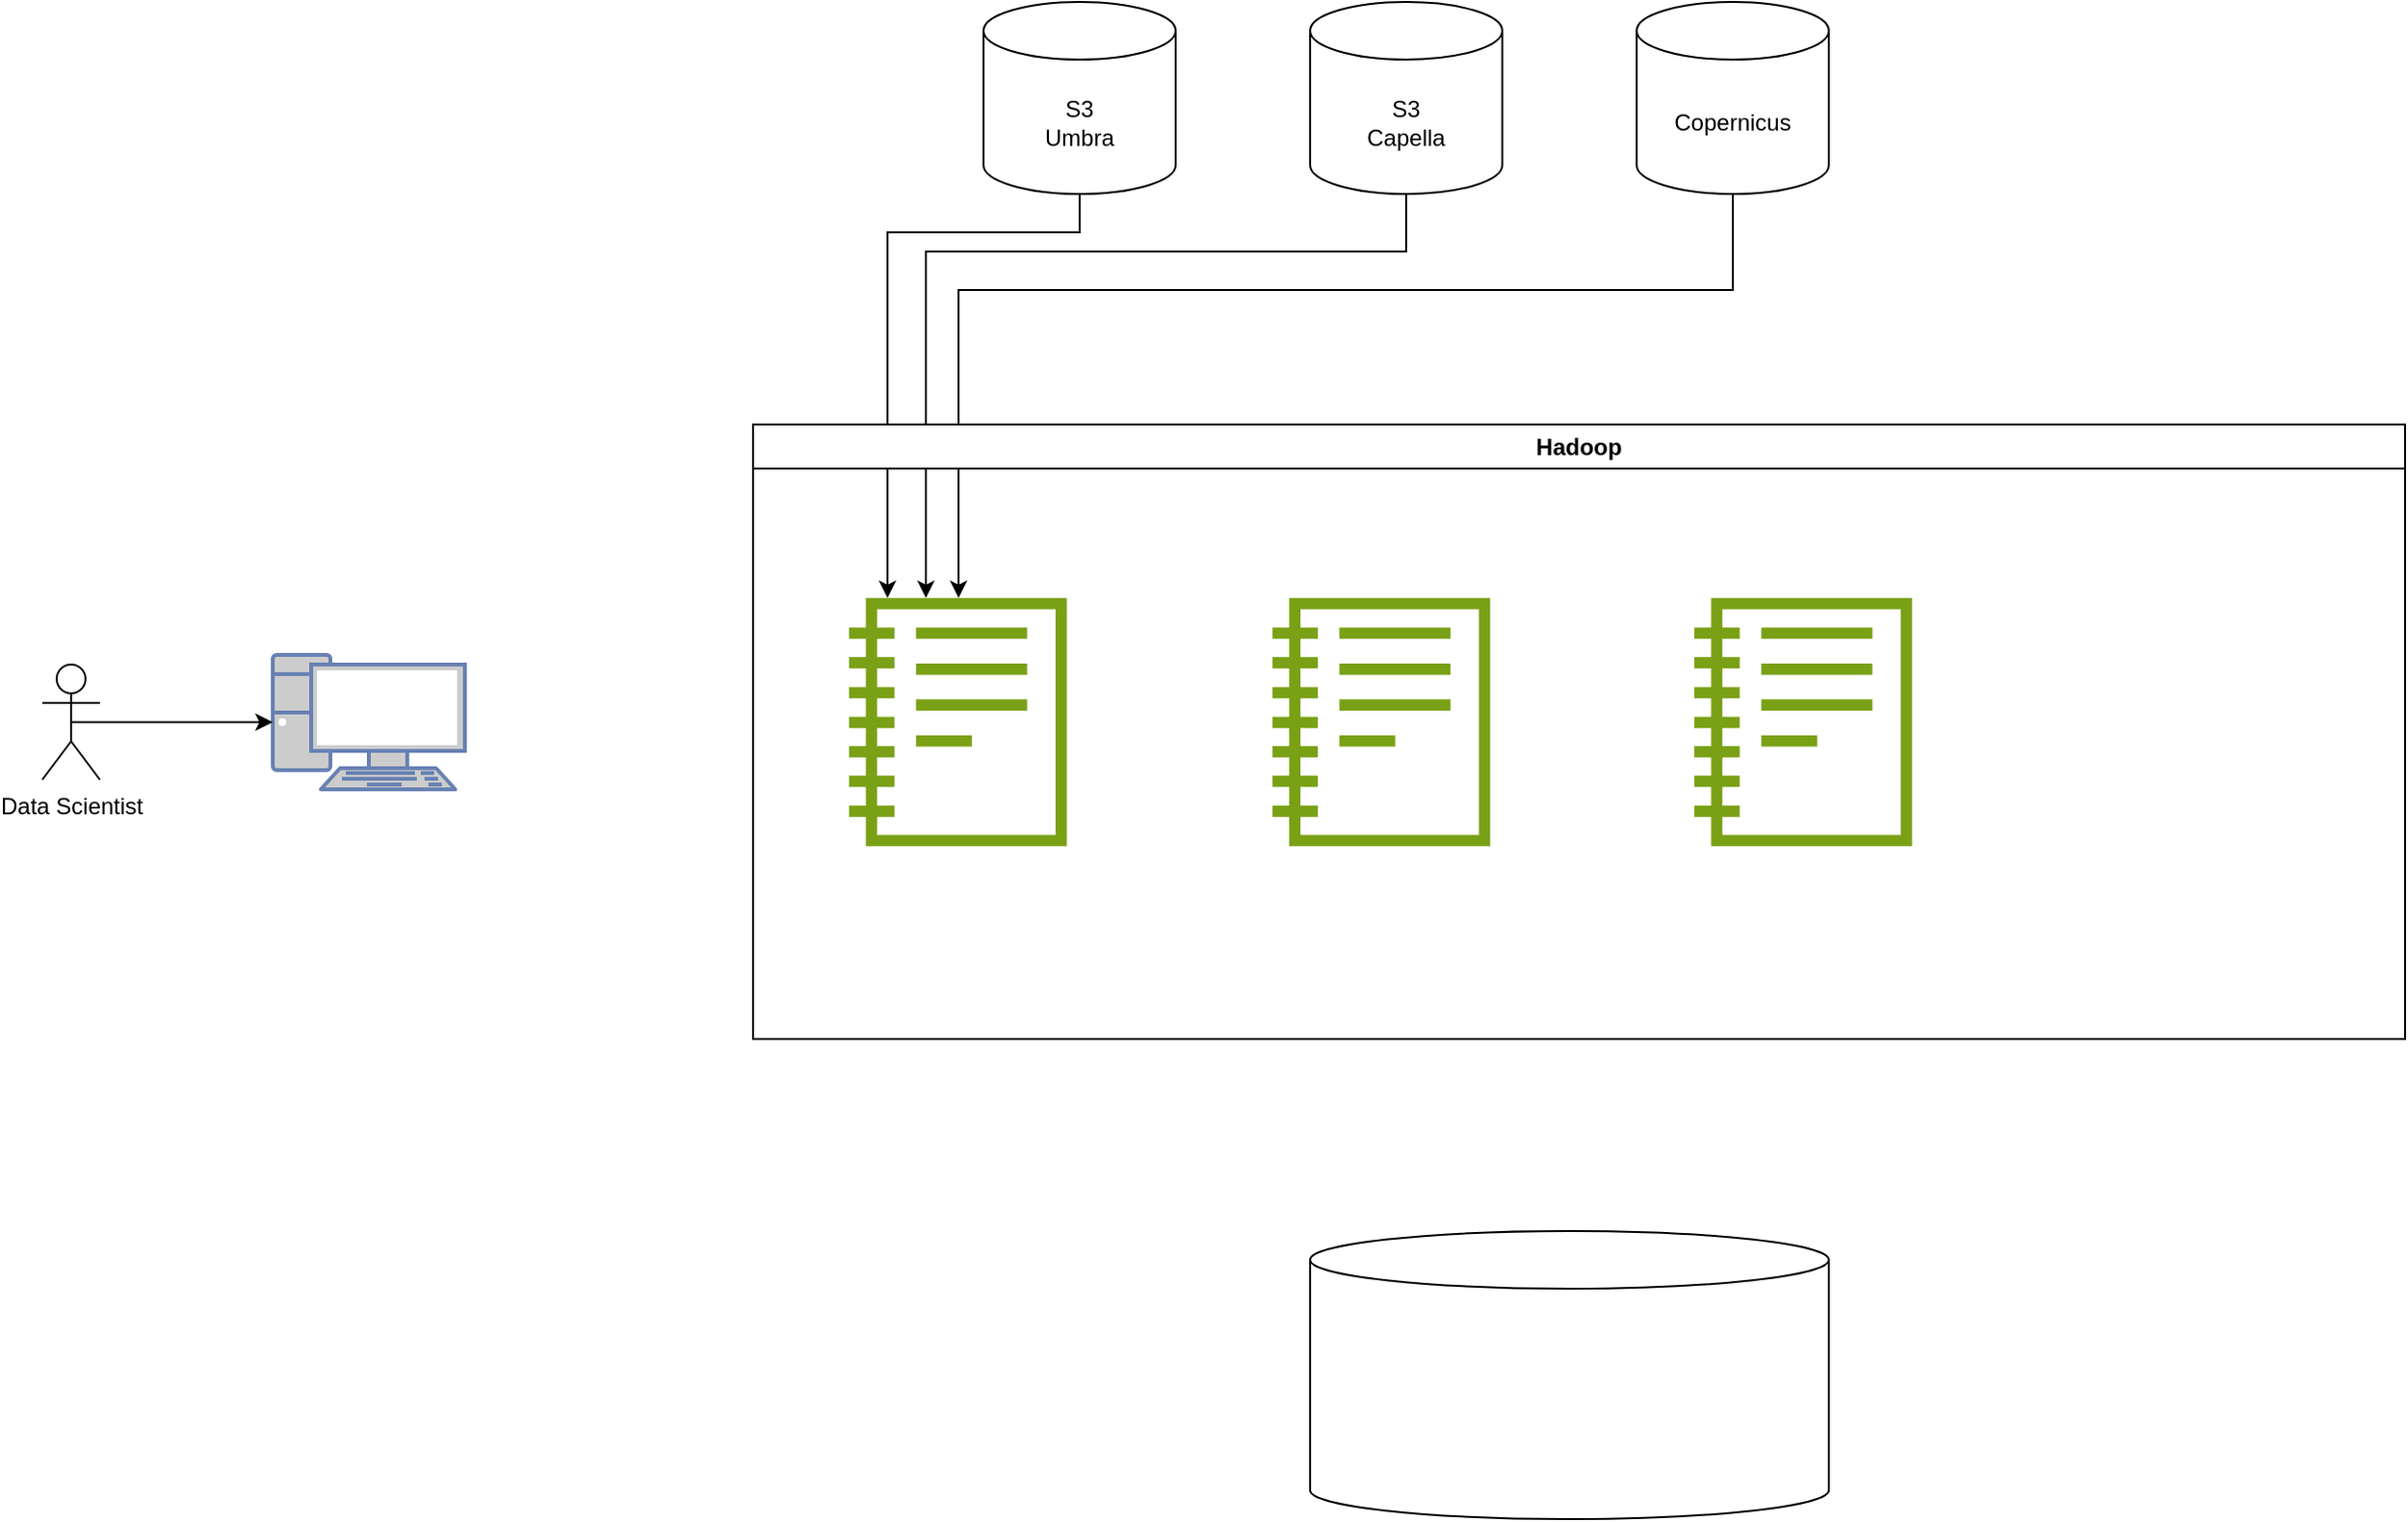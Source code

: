 <mxfile version="22.0.2" type="device">
  <diagram name="Página-1" id="qZyJa4rvhvixBrbJdjUm">
    <mxGraphModel dx="1553" dy="1040" grid="1" gridSize="10" guides="1" tooltips="1" connect="1" arrows="1" fold="1" page="1" pageScale="1" pageWidth="3300" pageHeight="2339" math="0" shadow="0">
      <root>
        <mxCell id="0" />
        <mxCell id="1" parent="0" />
        <mxCell id="N-R3ZWtZ8l9Xppb5PnGK-1" value="Data Scientist" style="shape=umlActor;verticalLabelPosition=bottom;verticalAlign=top;html=1;outlineConnect=0;" vertex="1" parent="1">
          <mxGeometry x="170" y="805" width="30" height="60" as="geometry" />
        </mxCell>
        <mxCell id="N-R3ZWtZ8l9Xppb5PnGK-4" value="" style="fontColor=#0066CC;verticalAlign=top;verticalLabelPosition=bottom;labelPosition=center;align=center;html=1;outlineConnect=0;fillColor=#CCCCCC;strokeColor=#6881B3;gradientColor=none;gradientDirection=north;strokeWidth=2;shape=mxgraph.networks.pc;" vertex="1" parent="1">
          <mxGeometry x="290" y="800" width="100" height="70" as="geometry" />
        </mxCell>
        <mxCell id="N-R3ZWtZ8l9Xppb5PnGK-5" style="edgeStyle=orthogonalEdgeStyle;rounded=0;orthogonalLoop=1;jettySize=auto;html=1;exitX=0.5;exitY=0.5;exitDx=0;exitDy=0;exitPerimeter=0;entryX=0;entryY=0.5;entryDx=0;entryDy=0;entryPerimeter=0;" edge="1" parent="1" source="N-R3ZWtZ8l9Xppb5PnGK-1" target="N-R3ZWtZ8l9Xppb5PnGK-4">
          <mxGeometry relative="1" as="geometry" />
        </mxCell>
        <mxCell id="N-R3ZWtZ8l9Xppb5PnGK-33" style="edgeStyle=orthogonalEdgeStyle;rounded=0;orthogonalLoop=1;jettySize=auto;html=1;" edge="1" parent="1" source="N-R3ZWtZ8l9Xppb5PnGK-6" target="N-R3ZWtZ8l9Xppb5PnGK-11">
          <mxGeometry relative="1" as="geometry">
            <Array as="points">
              <mxPoint x="710" y="580" />
              <mxPoint x="610" y="580" />
            </Array>
          </mxGeometry>
        </mxCell>
        <mxCell id="N-R3ZWtZ8l9Xppb5PnGK-6" value="S3&lt;br&gt;Umbra" style="shape=cylinder3;whiteSpace=wrap;html=1;boundedLbl=1;backgroundOutline=1;size=15;" vertex="1" parent="1">
          <mxGeometry x="660" y="460" width="100" height="100" as="geometry" />
        </mxCell>
        <mxCell id="N-R3ZWtZ8l9Xppb5PnGK-34" style="edgeStyle=orthogonalEdgeStyle;rounded=0;orthogonalLoop=1;jettySize=auto;html=1;" edge="1" parent="1" source="N-R3ZWtZ8l9Xppb5PnGK-7" target="N-R3ZWtZ8l9Xppb5PnGK-11">
          <mxGeometry relative="1" as="geometry">
            <Array as="points">
              <mxPoint x="880" y="590" />
              <mxPoint x="630" y="590" />
            </Array>
          </mxGeometry>
        </mxCell>
        <mxCell id="N-R3ZWtZ8l9Xppb5PnGK-7" value="S3&lt;br&gt;Capella" style="shape=cylinder3;whiteSpace=wrap;html=1;boundedLbl=1;backgroundOutline=1;size=15;" vertex="1" parent="1">
          <mxGeometry x="830" y="460" width="100" height="100" as="geometry" />
        </mxCell>
        <mxCell id="N-R3ZWtZ8l9Xppb5PnGK-35" style="edgeStyle=orthogonalEdgeStyle;rounded=0;orthogonalLoop=1;jettySize=auto;html=1;" edge="1" parent="1" source="N-R3ZWtZ8l9Xppb5PnGK-8" target="N-R3ZWtZ8l9Xppb5PnGK-11">
          <mxGeometry relative="1" as="geometry">
            <Array as="points">
              <mxPoint x="1050" y="610" />
              <mxPoint x="647" y="610" />
            </Array>
          </mxGeometry>
        </mxCell>
        <mxCell id="N-R3ZWtZ8l9Xppb5PnGK-8" value="Copernicus" style="shape=cylinder3;whiteSpace=wrap;html=1;boundedLbl=1;backgroundOutline=1;size=15;" vertex="1" parent="1">
          <mxGeometry x="1000" y="460" width="100" height="100" as="geometry" />
        </mxCell>
        <mxCell id="N-R3ZWtZ8l9Xppb5PnGK-9" value="Hadoop" style="swimlane;whiteSpace=wrap;html=1;" vertex="1" parent="1">
          <mxGeometry x="540" y="680" width="860" height="320" as="geometry" />
        </mxCell>
        <mxCell id="N-R3ZWtZ8l9Xppb5PnGK-16" value="" style="group" vertex="1" connectable="0" parent="N-R3ZWtZ8l9Xppb5PnGK-9">
          <mxGeometry x="50" y="60" width="159.24" height="160" as="geometry" />
        </mxCell>
        <mxCell id="N-R3ZWtZ8l9Xppb5PnGK-11" value="&lt;font color=&quot;#ffffff&quot;&gt;Jupyter Notebook 1&lt;/font&gt;" style="sketch=0;outlineConnect=0;fontColor=#232F3E;gradientColor=none;fillColor=#7AA116;strokeColor=none;dashed=0;verticalLabelPosition=bottom;verticalAlign=top;align=center;html=1;fontSize=12;fontStyle=0;aspect=fixed;pointerEvents=1;shape=mxgraph.aws4.notebook;" vertex="1" parent="N-R3ZWtZ8l9Xppb5PnGK-16">
          <mxGeometry y="30" width="113.34" height="130" as="geometry" />
        </mxCell>
        <mxCell id="N-R3ZWtZ8l9Xppb5PnGK-15" value="" style="shape=image;verticalLabelPosition=bottom;labelBackgroundColor=default;verticalAlign=top;aspect=fixed;imageAspect=0;image=https://upload.wikimedia.org/wikipedia/commons/thumb/3/38/Jupyter_logo.svg/883px-Jupyter_logo.svg.png;" vertex="1" parent="N-R3ZWtZ8l9Xppb5PnGK-16">
          <mxGeometry x="80" width="79.24" height="91.8" as="geometry" />
        </mxCell>
        <mxCell id="N-R3ZWtZ8l9Xppb5PnGK-21" value="" style="group" vertex="1" connectable="0" parent="N-R3ZWtZ8l9Xppb5PnGK-9">
          <mxGeometry x="270.38" y="60" width="159.24" height="160" as="geometry" />
        </mxCell>
        <mxCell id="N-R3ZWtZ8l9Xppb5PnGK-22" value="&lt;font color=&quot;#ffffff&quot;&gt;Jupyter Notebook 1&lt;/font&gt;" style="sketch=0;outlineConnect=0;fontColor=#232F3E;gradientColor=none;fillColor=#7AA116;strokeColor=none;dashed=0;verticalLabelPosition=bottom;verticalAlign=top;align=center;html=1;fontSize=12;fontStyle=0;aspect=fixed;pointerEvents=1;shape=mxgraph.aws4.notebook;" vertex="1" parent="N-R3ZWtZ8l9Xppb5PnGK-21">
          <mxGeometry y="30" width="113.34" height="130" as="geometry" />
        </mxCell>
        <mxCell id="N-R3ZWtZ8l9Xppb5PnGK-23" value="" style="shape=image;verticalLabelPosition=bottom;labelBackgroundColor=default;verticalAlign=top;aspect=fixed;imageAspect=0;image=https://upload.wikimedia.org/wikipedia/commons/thumb/3/38/Jupyter_logo.svg/883px-Jupyter_logo.svg.png;" vertex="1" parent="N-R3ZWtZ8l9Xppb5PnGK-21">
          <mxGeometry x="80" width="79.24" height="91.8" as="geometry" />
        </mxCell>
        <mxCell id="N-R3ZWtZ8l9Xppb5PnGK-30" value="" style="group" vertex="1" connectable="0" parent="N-R3ZWtZ8l9Xppb5PnGK-9">
          <mxGeometry x="490" y="60" width="159.24" height="160" as="geometry" />
        </mxCell>
        <mxCell id="N-R3ZWtZ8l9Xppb5PnGK-31" value="&lt;font color=&quot;#ffffff&quot;&gt;Jupyter Notebook 1&lt;/font&gt;" style="sketch=0;outlineConnect=0;fontColor=#232F3E;gradientColor=none;fillColor=#7AA116;strokeColor=none;dashed=0;verticalLabelPosition=bottom;verticalAlign=top;align=center;html=1;fontSize=12;fontStyle=0;aspect=fixed;pointerEvents=1;shape=mxgraph.aws4.notebook;" vertex="1" parent="N-R3ZWtZ8l9Xppb5PnGK-30">
          <mxGeometry y="30" width="113.34" height="130" as="geometry" />
        </mxCell>
        <mxCell id="N-R3ZWtZ8l9Xppb5PnGK-32" value="" style="shape=image;verticalLabelPosition=bottom;labelBackgroundColor=default;verticalAlign=top;aspect=fixed;imageAspect=0;image=https://upload.wikimedia.org/wikipedia/commons/thumb/3/38/Jupyter_logo.svg/883px-Jupyter_logo.svg.png;" vertex="1" parent="N-R3ZWtZ8l9Xppb5PnGK-30">
          <mxGeometry x="80" width="79.24" height="91.8" as="geometry" />
        </mxCell>
        <mxCell id="N-R3ZWtZ8l9Xppb5PnGK-36" value="" style="shape=cylinder3;whiteSpace=wrap;html=1;boundedLbl=1;backgroundOutline=1;size=15;" vertex="1" parent="1">
          <mxGeometry x="830" y="1100" width="270" height="150" as="geometry" />
        </mxCell>
      </root>
    </mxGraphModel>
  </diagram>
</mxfile>
